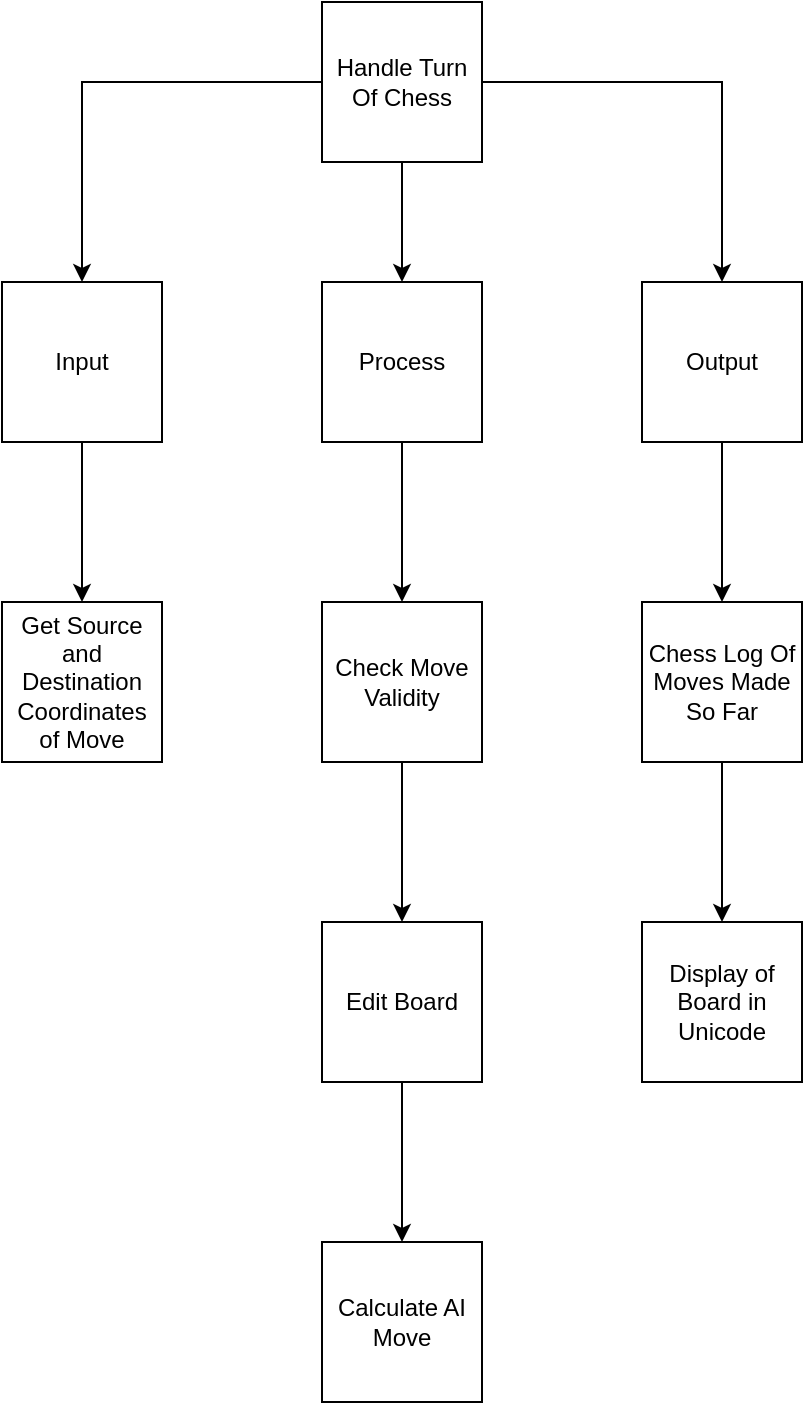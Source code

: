 <mxfile version="24.2.2" type="github">
  <diagram name="Page-1" id="aPwwRzz-Cp2iIVJwny2F">
    <mxGraphModel dx="1414" dy="730" grid="1" gridSize="10" guides="1" tooltips="1" connect="1" arrows="1" fold="1" page="1" pageScale="1" pageWidth="850" pageHeight="1100" math="0" shadow="0">
      <root>
        <mxCell id="0" />
        <mxCell id="1" parent="0" />
        <mxCell id="gxFOmUb0hoKH4aTY9jyn-3" value="" style="edgeStyle=orthogonalEdgeStyle;rounded=0;orthogonalLoop=1;jettySize=auto;html=1;" edge="1" parent="1" source="gxFOmUb0hoKH4aTY9jyn-1" target="gxFOmUb0hoKH4aTY9jyn-2">
          <mxGeometry relative="1" as="geometry" />
        </mxCell>
        <mxCell id="gxFOmUb0hoKH4aTY9jyn-7" value="" style="edgeStyle=orthogonalEdgeStyle;rounded=0;orthogonalLoop=1;jettySize=auto;html=1;" edge="1" parent="1" source="gxFOmUb0hoKH4aTY9jyn-1" target="gxFOmUb0hoKH4aTY9jyn-6">
          <mxGeometry relative="1" as="geometry" />
        </mxCell>
        <mxCell id="gxFOmUb0hoKH4aTY9jyn-15" value="" style="edgeStyle=orthogonalEdgeStyle;rounded=0;orthogonalLoop=1;jettySize=auto;html=1;" edge="1" parent="1" source="gxFOmUb0hoKH4aTY9jyn-1" target="gxFOmUb0hoKH4aTY9jyn-14">
          <mxGeometry relative="1" as="geometry" />
        </mxCell>
        <mxCell id="gxFOmUb0hoKH4aTY9jyn-1" value="Handle Turn Of Chess" style="whiteSpace=wrap;html=1;aspect=fixed;" vertex="1" parent="1">
          <mxGeometry x="370" y="50" width="80" height="80" as="geometry" />
        </mxCell>
        <mxCell id="gxFOmUb0hoKH4aTY9jyn-5" value="" style="edgeStyle=orthogonalEdgeStyle;rounded=0;orthogonalLoop=1;jettySize=auto;html=1;" edge="1" parent="1" source="gxFOmUb0hoKH4aTY9jyn-2" target="gxFOmUb0hoKH4aTY9jyn-4">
          <mxGeometry relative="1" as="geometry" />
        </mxCell>
        <mxCell id="gxFOmUb0hoKH4aTY9jyn-2" value="Input" style="whiteSpace=wrap;html=1;aspect=fixed;" vertex="1" parent="1">
          <mxGeometry x="210" y="190" width="80" height="80" as="geometry" />
        </mxCell>
        <mxCell id="gxFOmUb0hoKH4aTY9jyn-4" value="Get Source and Destination Coordinates of Move" style="whiteSpace=wrap;html=1;aspect=fixed;" vertex="1" parent="1">
          <mxGeometry x="210" y="350" width="80" height="80" as="geometry" />
        </mxCell>
        <mxCell id="gxFOmUb0hoKH4aTY9jyn-9" value="" style="edgeStyle=orthogonalEdgeStyle;rounded=0;orthogonalLoop=1;jettySize=auto;html=1;" edge="1" parent="1" source="gxFOmUb0hoKH4aTY9jyn-6" target="gxFOmUb0hoKH4aTY9jyn-8">
          <mxGeometry relative="1" as="geometry" />
        </mxCell>
        <mxCell id="gxFOmUb0hoKH4aTY9jyn-6" value="Process" style="whiteSpace=wrap;html=1;aspect=fixed;" vertex="1" parent="1">
          <mxGeometry x="370" y="190" width="80" height="80" as="geometry" />
        </mxCell>
        <mxCell id="gxFOmUb0hoKH4aTY9jyn-11" value="" style="edgeStyle=orthogonalEdgeStyle;rounded=0;orthogonalLoop=1;jettySize=auto;html=1;" edge="1" parent="1" source="gxFOmUb0hoKH4aTY9jyn-8" target="gxFOmUb0hoKH4aTY9jyn-10">
          <mxGeometry relative="1" as="geometry" />
        </mxCell>
        <mxCell id="gxFOmUb0hoKH4aTY9jyn-8" value="Check Move Validity" style="whiteSpace=wrap;html=1;aspect=fixed;" vertex="1" parent="1">
          <mxGeometry x="370" y="350" width="80" height="80" as="geometry" />
        </mxCell>
        <mxCell id="gxFOmUb0hoKH4aTY9jyn-13" value="" style="edgeStyle=orthogonalEdgeStyle;rounded=0;orthogonalLoop=1;jettySize=auto;html=1;" edge="1" parent="1" source="gxFOmUb0hoKH4aTY9jyn-10" target="gxFOmUb0hoKH4aTY9jyn-12">
          <mxGeometry relative="1" as="geometry" />
        </mxCell>
        <mxCell id="gxFOmUb0hoKH4aTY9jyn-10" value="Edit Board" style="whiteSpace=wrap;html=1;aspect=fixed;" vertex="1" parent="1">
          <mxGeometry x="370" y="510" width="80" height="80" as="geometry" />
        </mxCell>
        <mxCell id="gxFOmUb0hoKH4aTY9jyn-12" value="Calculate AI Move" style="whiteSpace=wrap;html=1;aspect=fixed;" vertex="1" parent="1">
          <mxGeometry x="370" y="670" width="80" height="80" as="geometry" />
        </mxCell>
        <mxCell id="gxFOmUb0hoKH4aTY9jyn-17" value="" style="edgeStyle=orthogonalEdgeStyle;rounded=0;orthogonalLoop=1;jettySize=auto;html=1;" edge="1" parent="1" source="gxFOmUb0hoKH4aTY9jyn-14" target="gxFOmUb0hoKH4aTY9jyn-16">
          <mxGeometry relative="1" as="geometry" />
        </mxCell>
        <mxCell id="gxFOmUb0hoKH4aTY9jyn-14" value="Output" style="whiteSpace=wrap;html=1;aspect=fixed;" vertex="1" parent="1">
          <mxGeometry x="530" y="190" width="80" height="80" as="geometry" />
        </mxCell>
        <mxCell id="gxFOmUb0hoKH4aTY9jyn-19" value="" style="edgeStyle=orthogonalEdgeStyle;rounded=0;orthogonalLoop=1;jettySize=auto;html=1;" edge="1" parent="1" source="gxFOmUb0hoKH4aTY9jyn-16" target="gxFOmUb0hoKH4aTY9jyn-18">
          <mxGeometry relative="1" as="geometry" />
        </mxCell>
        <mxCell id="gxFOmUb0hoKH4aTY9jyn-16" value="Chess Log Of Moves Made So Far" style="whiteSpace=wrap;html=1;aspect=fixed;" vertex="1" parent="1">
          <mxGeometry x="530" y="350" width="80" height="80" as="geometry" />
        </mxCell>
        <mxCell id="gxFOmUb0hoKH4aTY9jyn-18" value="Display of Board in Unicode" style="whiteSpace=wrap;html=1;aspect=fixed;" vertex="1" parent="1">
          <mxGeometry x="530" y="510" width="80" height="80" as="geometry" />
        </mxCell>
      </root>
    </mxGraphModel>
  </diagram>
</mxfile>
